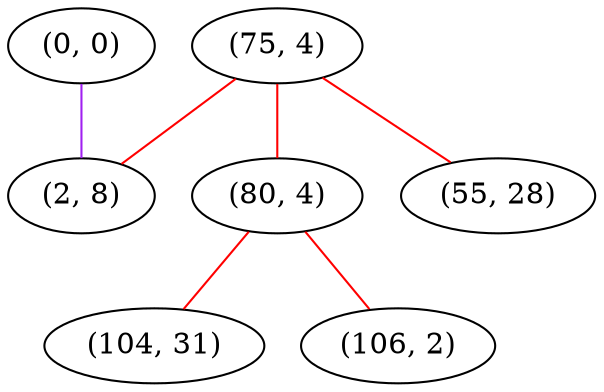 graph "" {
"(0, 0)";
"(75, 4)";
"(80, 4)";
"(55, 28)";
"(2, 8)";
"(104, 31)";
"(106, 2)";
"(0, 0)" -- "(2, 8)"  [color=purple, key=0, weight=4];
"(75, 4)" -- "(55, 28)"  [color=red, key=0, weight=1];
"(75, 4)" -- "(2, 8)"  [color=red, key=0, weight=1];
"(75, 4)" -- "(80, 4)"  [color=red, key=0, weight=1];
"(80, 4)" -- "(104, 31)"  [color=red, key=0, weight=1];
"(80, 4)" -- "(106, 2)"  [color=red, key=0, weight=1];
}
